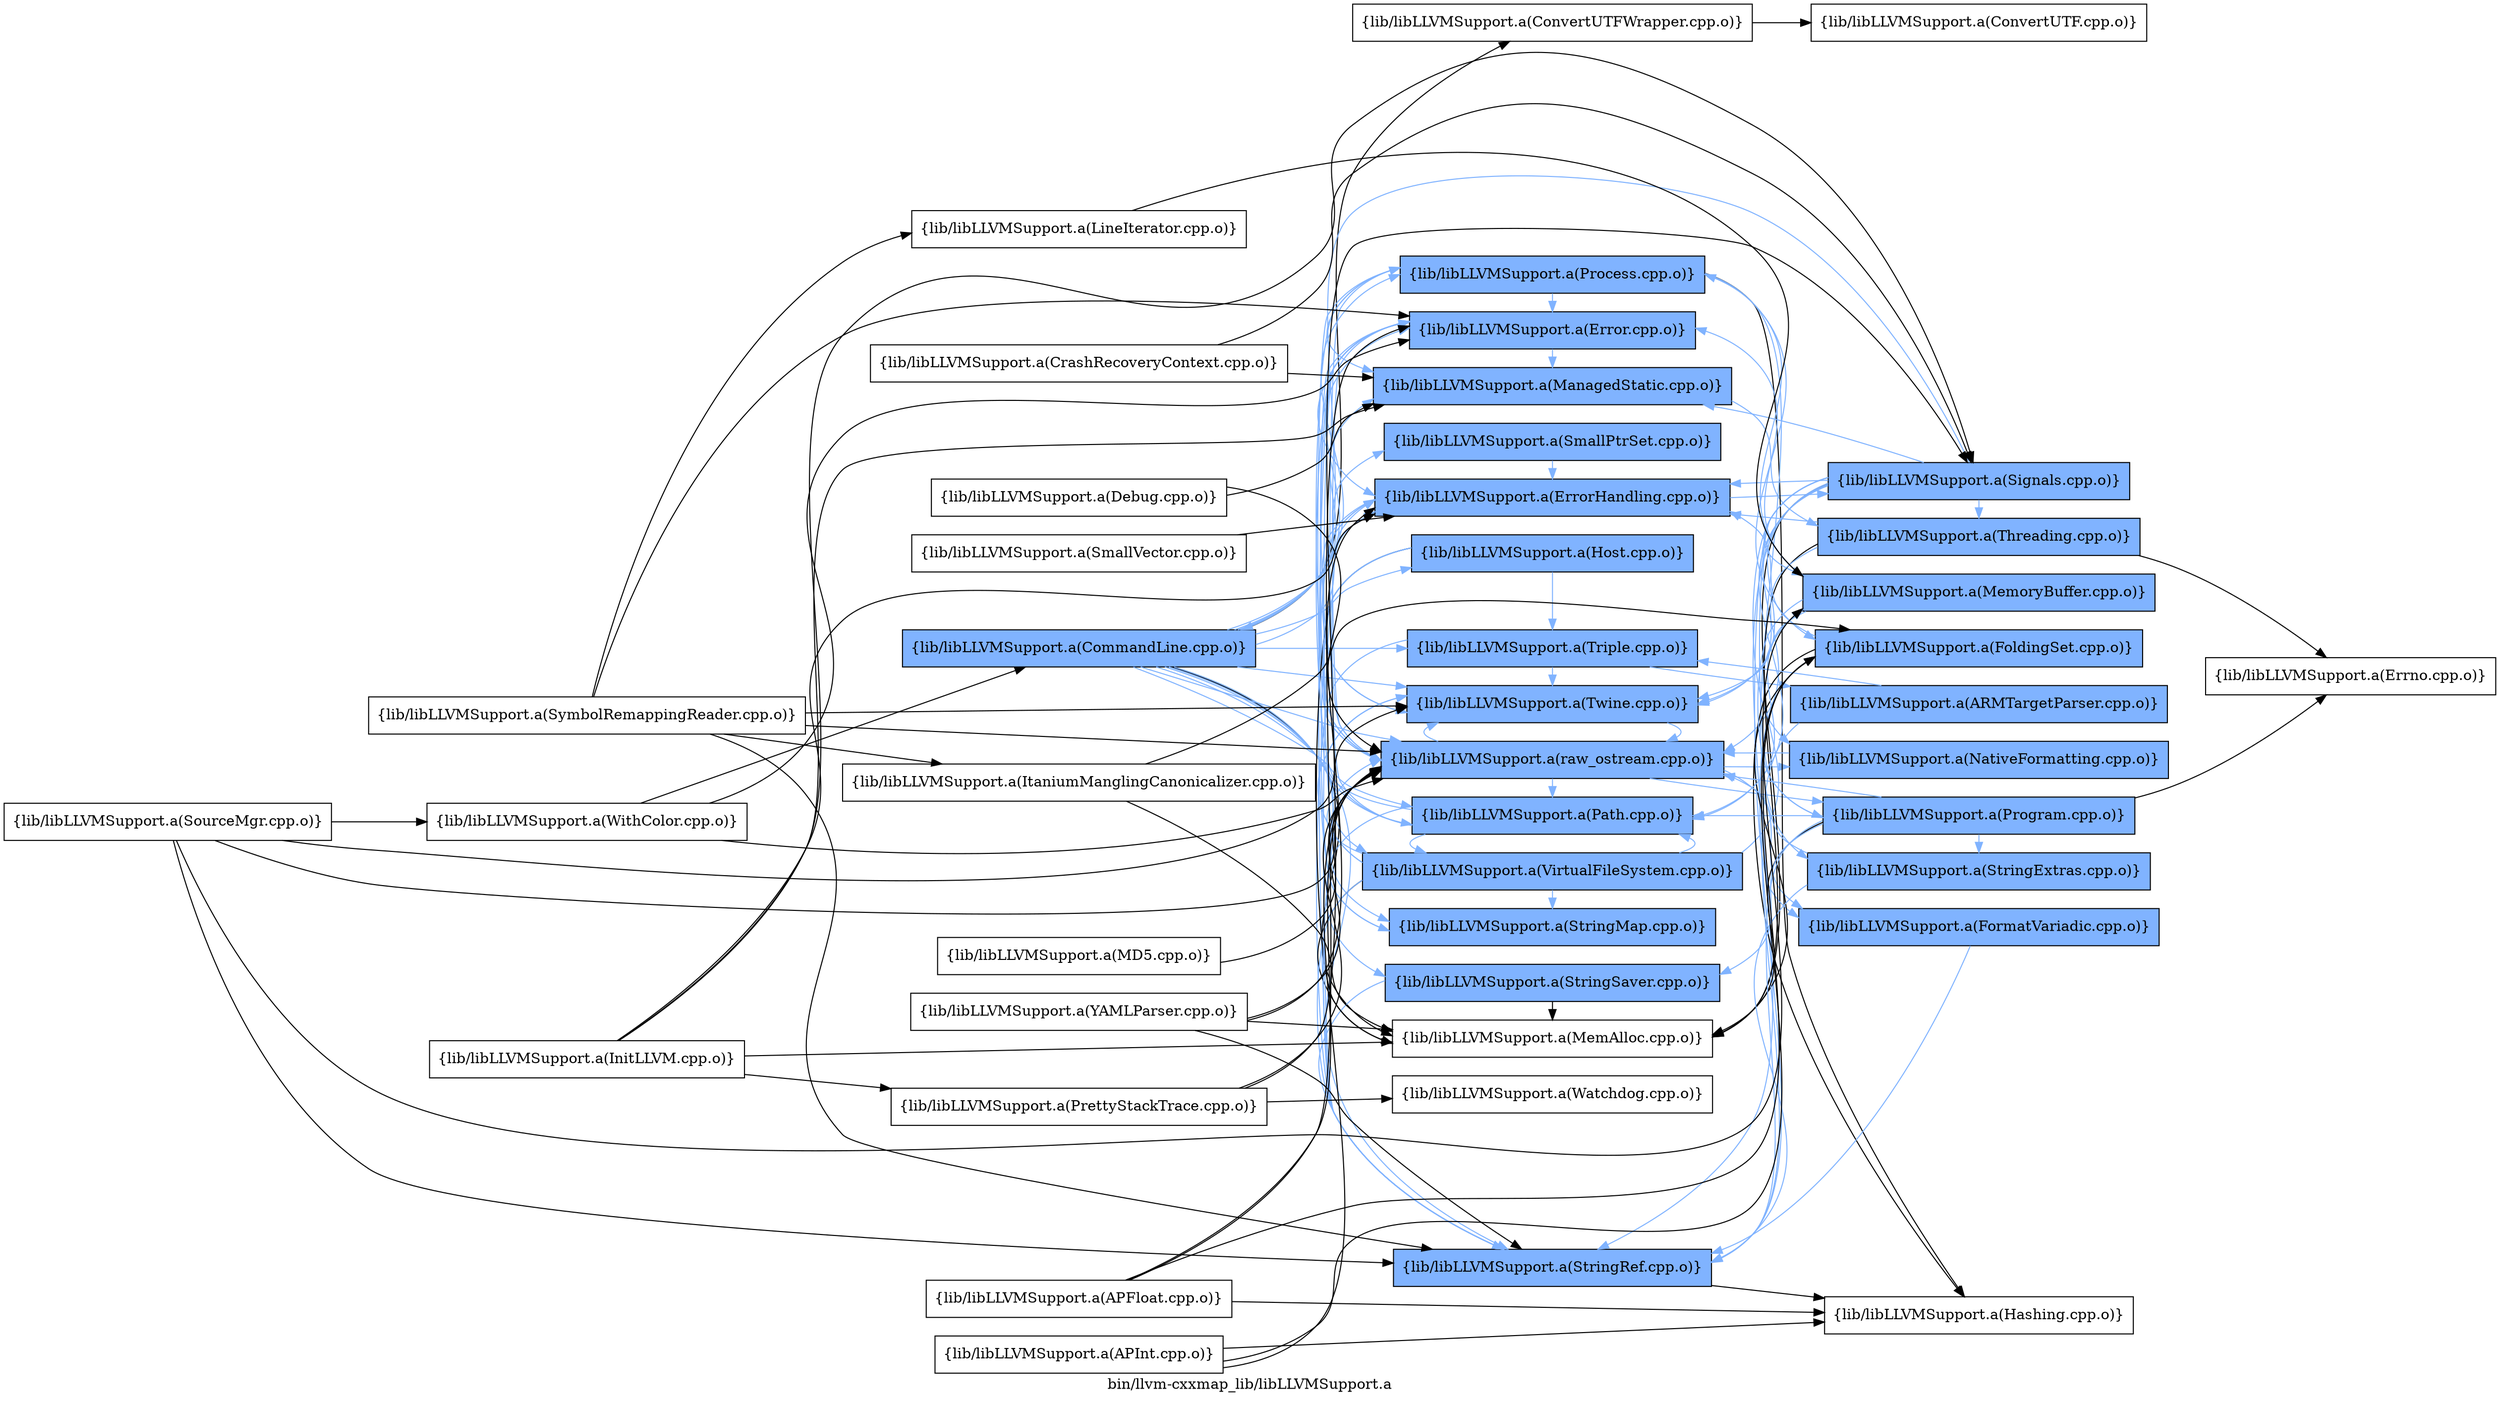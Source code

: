 digraph "bin/llvm-cxxmap_lib/libLLVMSupport.a" {
	label="bin/llvm-cxxmap_lib/libLLVMSupport.a";
	rankdir=LR;
	{ rank=same; Node0x560ad514f178;  }
	{ rank=same; Node0x560ad514e3b8; Node0x560ad514f3f8; Node0x560ad514fb28; Node0x560ad514efe8; Node0x560ad514e7c8; Node0x560ad514e818; Node0x560ad514ed68; Node0x560ad514f998; Node0x560ad514de18; Node0x560ad514e8b8; Node0x560ad514e278; Node0x560ad514f448; Node0x560ad514f1c8; Node0x560ad514dc38; Node0x560ad514e408; Node0x560ad514df58;  }
	{ rank=same; Node0x560ad514d738; Node0x560ad514e368; Node0x560ad514e9f8; Node0x560ad514df08; Node0x560ad514f9e8; Node0x560ad514f538; Node0x560ad514d5a8; Node0x560ad514f8a8; Node0x560ad514d8c8; Node0x560ad514f3a8; Node0x560ad514ebd8;  }
	{ rank=same; Node0x560ad514f178;  }
	{ rank=same; Node0x560ad514e3b8; Node0x560ad514f3f8; Node0x560ad514fb28; Node0x560ad514efe8; Node0x560ad514e7c8; Node0x560ad514e818; Node0x560ad514ed68; Node0x560ad514f998; Node0x560ad514de18; Node0x560ad514e8b8; Node0x560ad514e278; Node0x560ad514f448; Node0x560ad514f1c8; Node0x560ad514dc38; Node0x560ad514e408; Node0x560ad514df58;  }
	{ rank=same; Node0x560ad514d738; Node0x560ad514e368; Node0x560ad514e9f8; Node0x560ad514df08; Node0x560ad514f9e8; Node0x560ad514f538; Node0x560ad514d5a8; Node0x560ad514f8a8; Node0x560ad514d8c8; Node0x560ad514f3a8; Node0x560ad514ebd8;  }

	Node0x560ad514f178 [shape=record,shape=box,group=1,style=filled,fillcolor="0.600000 0.5 1",label="{lib/libLLVMSupport.a(CommandLine.cpp.o)}"];
	Node0x560ad514f178 -> Node0x560ad514e3b8;
	Node0x560ad514f178 -> Node0x560ad514f3f8[color="0.600000 0.5 1"];
	Node0x560ad514f178 -> Node0x560ad514fb28[color="0.600000 0.5 1"];
	Node0x560ad514f178 -> Node0x560ad514efe8[color="0.600000 0.5 1"];
	Node0x560ad514f178 -> Node0x560ad514e7c8;
	Node0x560ad514f178 -> Node0x560ad514e818[color="0.600000 0.5 1"];
	Node0x560ad514f178 -> Node0x560ad514ed68[color="0.600000 0.5 1"];
	Node0x560ad514f178 -> Node0x560ad514f998[color="0.600000 0.5 1"];
	Node0x560ad514f178 -> Node0x560ad514de18[color="0.600000 0.5 1"];
	Node0x560ad514f178 -> Node0x560ad514e8b8[color="0.600000 0.5 1"];
	Node0x560ad514f178 -> Node0x560ad514e278[color="0.600000 0.5 1"];
	Node0x560ad514f178 -> Node0x560ad514f448[color="0.600000 0.5 1"];
	Node0x560ad514f178 -> Node0x560ad514f1c8[color="0.600000 0.5 1"];
	Node0x560ad514f178 -> Node0x560ad514dc38[color="0.600000 0.5 1"];
	Node0x560ad514f178 -> Node0x560ad514e408[color="0.600000 0.5 1"];
	Node0x560ad514f178 -> Node0x560ad514df58[color="0.600000 0.5 1"];
	Node0x560ad514f3f8 [shape=record,shape=box,group=1,style=filled,fillcolor="0.600000 0.5 1",label="{lib/libLLVMSupport.a(Error.cpp.o)}"];
	Node0x560ad514f3f8 -> Node0x560ad514fb28[color="0.600000 0.5 1"];
	Node0x560ad514f3f8 -> Node0x560ad514efe8[color="0.600000 0.5 1"];
	Node0x560ad514f3f8 -> Node0x560ad514e278[color="0.600000 0.5 1"];
	Node0x560ad514f3f8 -> Node0x560ad514f1c8[color="0.600000 0.5 1"];
	Node0x560ad514e0e8 [shape=record,shape=box,group=0,label="{lib/libLLVMSupport.a(InitLLVM.cpp.o)}"];
	Node0x560ad514e0e8 -> Node0x560ad514fb28;
	Node0x560ad514e0e8 -> Node0x560ad514efe8;
	Node0x560ad514e0e8 -> Node0x560ad514e7c8;
	Node0x560ad514e0e8 -> Node0x560ad514f6c8;
	Node0x560ad514e0e8 -> Node0x560ad514e368;
	Node0x560ad514d648 [shape=record,shape=box,group=0,label="{lib/libLLVMSupport.a(ItaniumManglingCanonicalizer.cpp.o)}"];
	Node0x560ad514d648 -> Node0x560ad514df08;
	Node0x560ad514d648 -> Node0x560ad514e7c8;
	Node0x560ad514ed18 [shape=record,shape=box,group=0,label="{lib/libLLVMSupport.a(LineIterator.cpp.o)}"];
	Node0x560ad514ed18 -> Node0x560ad514d5a8;
	Node0x560ad514e7c8 [shape=record,shape=box,group=0,label="{lib/libLLVMSupport.a(MemAlloc.cpp.o)}"];
	Node0x560ad514d5a8 [shape=record,shape=box,group=1,style=filled,fillcolor="0.600000 0.5 1",label="{lib/libLLVMSupport.a(MemoryBuffer.cpp.o)}"];
	Node0x560ad514d5a8 -> Node0x560ad514f3f8[color="0.600000 0.5 1"];
	Node0x560ad514d5a8 -> Node0x560ad514e278[color="0.600000 0.5 1"];
	Node0x560ad514d5a8 -> Node0x560ad514e408[color="0.600000 0.5 1"];
	Node0x560ad514d5a8 -> Node0x560ad514df58[color="0.600000 0.5 1"];
	Node0x560ad514d5a8 -> Node0x560ad514f3a8[color="0.600000 0.5 1"];
	Node0x560ad514e818 [shape=record,shape=box,group=1,style=filled,fillcolor="0.600000 0.5 1",label="{lib/libLLVMSupport.a(SmallPtrSet.cpp.o)}"];
	Node0x560ad514e818 -> Node0x560ad514fb28[color="0.600000 0.5 1"];
	Node0x560ad514de18 [shape=record,shape=box,group=1,style=filled,fillcolor="0.600000 0.5 1",label="{lib/libLLVMSupport.a(StringRef.cpp.o)}"];
	Node0x560ad514de18 -> Node0x560ad514f3f8[color="0.600000 0.5 1"];
	Node0x560ad514de18 -> Node0x560ad514df08[color="0.600000 0.5 1"];
	Node0x560ad514de18 -> Node0x560ad514f9e8;
	Node0x560ad514ef48 [shape=record,shape=box,group=0,label="{lib/libLLVMSupport.a(SymbolRemappingReader.cpp.o)}"];
	Node0x560ad514ef48 -> Node0x560ad514f3f8;
	Node0x560ad514ef48 -> Node0x560ad514d648;
	Node0x560ad514ef48 -> Node0x560ad514ed18;
	Node0x560ad514ef48 -> Node0x560ad514de18;
	Node0x560ad514ef48 -> Node0x560ad514e278;
	Node0x560ad514ef48 -> Node0x560ad514f1c8;
	Node0x560ad514e278 [shape=record,shape=box,group=1,style=filled,fillcolor="0.600000 0.5 1",label="{lib/libLLVMSupport.a(Twine.cpp.o)}"];
	Node0x560ad514e278 -> Node0x560ad514f1c8[color="0.600000 0.5 1"];
	Node0x560ad514db98 [shape=record,shape=box,group=0,label="{lib/libLLVMSupport.a(WithColor.cpp.o)}"];
	Node0x560ad514db98 -> Node0x560ad514f178;
	Node0x560ad514db98 -> Node0x560ad514f3f8;
	Node0x560ad514db98 -> Node0x560ad514f1c8;
	Node0x560ad514f1c8 [shape=record,shape=box,group=1,style=filled,fillcolor="0.600000 0.5 1",label="{lib/libLLVMSupport.a(raw_ostream.cpp.o)}"];
	Node0x560ad514f1c8 -> Node0x560ad514f3f8[color="0.600000 0.5 1"];
	Node0x560ad514f1c8 -> Node0x560ad514fb28[color="0.600000 0.5 1"];
	Node0x560ad514f1c8 -> Node0x560ad514e278[color="0.600000 0.5 1"];
	Node0x560ad514f1c8 -> Node0x560ad514f8a8[color="0.600000 0.5 1"];
	Node0x560ad514f1c8 -> Node0x560ad514d8c8[color="0.600000 0.5 1"];
	Node0x560ad514f1c8 -> Node0x560ad514e408[color="0.600000 0.5 1"];
	Node0x560ad514f1c8 -> Node0x560ad514df58[color="0.600000 0.5 1"];
	Node0x560ad514f1c8 -> Node0x560ad514f3a8[color="0.600000 0.5 1"];
	Node0x560ad514e3b8 [shape=record,shape=box,group=0,label="{lib/libLLVMSupport.a(ConvertUTFWrapper.cpp.o)}"];
	Node0x560ad514e3b8 -> Node0x560ad514d738;
	Node0x560ad514fb28 [shape=record,shape=box,group=1,style=filled,fillcolor="0.600000 0.5 1",label="{lib/libLLVMSupport.a(ErrorHandling.cpp.o)}"];
	Node0x560ad514fb28 -> Node0x560ad514e278[color="0.600000 0.5 1"];
	Node0x560ad514fb28 -> Node0x560ad514f1c8[color="0.600000 0.5 1"];
	Node0x560ad514fb28 -> Node0x560ad514e368[color="0.600000 0.5 1"];
	Node0x560ad514efe8 [shape=record,shape=box,group=1,style=filled,fillcolor="0.600000 0.5 1",label="{lib/libLLVMSupport.a(ManagedStatic.cpp.o)}"];
	Node0x560ad514efe8 -> Node0x560ad514e9f8[color="0.600000 0.5 1"];
	Node0x560ad514ed68 [shape=record,shape=box,group=1,style=filled,fillcolor="0.600000 0.5 1",label="{lib/libLLVMSupport.a(StringMap.cpp.o)}"];
	Node0x560ad514ed68 -> Node0x560ad514fb28[color="0.600000 0.5 1"];
	Node0x560ad514f998 [shape=record,shape=box,group=1,style=filled,fillcolor="0.600000 0.5 1",label="{lib/libLLVMSupport.a(StringSaver.cpp.o)}"];
	Node0x560ad514f998 -> Node0x560ad514e7c8;
	Node0x560ad514f998 -> Node0x560ad514de18[color="0.600000 0.5 1"];
	Node0x560ad514e8b8 [shape=record,shape=box,group=1,style=filled,fillcolor="0.600000 0.5 1",label="{lib/libLLVMSupport.a(Triple.cpp.o)}"];
	Node0x560ad514e8b8 -> Node0x560ad514de18[color="0.600000 0.5 1"];
	Node0x560ad514e8b8 -> Node0x560ad514f538[color="0.600000 0.5 1"];
	Node0x560ad514e8b8 -> Node0x560ad514e278[color="0.600000 0.5 1"];
	Node0x560ad514f448 [shape=record,shape=box,group=1,style=filled,fillcolor="0.600000 0.5 1",label="{lib/libLLVMSupport.a(VirtualFileSystem.cpp.o)}"];
	Node0x560ad514f448 -> Node0x560ad514f3f8[color="0.600000 0.5 1"];
	Node0x560ad514f448 -> Node0x560ad514e7c8;
	Node0x560ad514f448 -> Node0x560ad514d5a8[color="0.600000 0.5 1"];
	Node0x560ad514f448 -> Node0x560ad514ed68[color="0.600000 0.5 1"];
	Node0x560ad514f448 -> Node0x560ad514de18[color="0.600000 0.5 1"];
	Node0x560ad514f448 -> Node0x560ad514e278[color="0.600000 0.5 1"];
	Node0x560ad514f448 -> Node0x560ad514f1c8[color="0.600000 0.5 1"];
	Node0x560ad514f448 -> Node0x560ad514e408[color="0.600000 0.5 1"];
	Node0x560ad514dc38 [shape=record,shape=box,group=1,style=filled,fillcolor="0.600000 0.5 1",label="{lib/libLLVMSupport.a(Host.cpp.o)}"];
	Node0x560ad514dc38 -> Node0x560ad514e7c8;
	Node0x560ad514dc38 -> Node0x560ad514ed68[color="0.600000 0.5 1"];
	Node0x560ad514dc38 -> Node0x560ad514de18[color="0.600000 0.5 1"];
	Node0x560ad514dc38 -> Node0x560ad514e8b8[color="0.600000 0.5 1"];
	Node0x560ad514dc38 -> Node0x560ad514f1c8[color="0.600000 0.5 1"];
	Node0x560ad514e408 [shape=record,shape=box,group=1,style=filled,fillcolor="0.600000 0.5 1",label="{lib/libLLVMSupport.a(Path.cpp.o)}"];
	Node0x560ad514e408 -> Node0x560ad514f3f8[color="0.600000 0.5 1"];
	Node0x560ad514e408 -> Node0x560ad514de18[color="0.600000 0.5 1"];
	Node0x560ad514e408 -> Node0x560ad514e278[color="0.600000 0.5 1"];
	Node0x560ad514e408 -> Node0x560ad514f448[color="0.600000 0.5 1"];
	Node0x560ad514e408 -> Node0x560ad514df58[color="0.600000 0.5 1"];
	Node0x560ad514df58 [shape=record,shape=box,group=1,style=filled,fillcolor="0.600000 0.5 1",label="{lib/libLLVMSupport.a(Process.cpp.o)}"];
	Node0x560ad514df58 -> Node0x560ad514f3f8[color="0.600000 0.5 1"];
	Node0x560ad514df58 -> Node0x560ad514df08[color="0.600000 0.5 1"];
	Node0x560ad514df58 -> Node0x560ad514f9e8;
	Node0x560ad514df58 -> Node0x560ad514efe8[color="0.600000 0.5 1"];
	Node0x560ad514df58 -> Node0x560ad514e408[color="0.600000 0.5 1"];
	Node0x560ad514df58 -> Node0x560ad514ebd8[color="0.600000 0.5 1"];
	Node0x560ad514d738 [shape=record,shape=box,group=0,label="{lib/libLLVMSupport.a(ConvertUTF.cpp.o)}"];
	Node0x560ad514e368 [shape=record,shape=box,group=1,style=filled,fillcolor="0.600000 0.5 1",label="{lib/libLLVMSupport.a(Signals.cpp.o)}"];
	Node0x560ad514e368 -> Node0x560ad514f178[color="0.600000 0.5 1"];
	Node0x560ad514e368 -> Node0x560ad514fb28[color="0.600000 0.5 1"];
	Node0x560ad514e368 -> Node0x560ad514efe8[color="0.600000 0.5 1"];
	Node0x560ad514e368 -> Node0x560ad514e7c8;
	Node0x560ad514e368 -> Node0x560ad514d5a8[color="0.600000 0.5 1"];
	Node0x560ad514e368 -> Node0x560ad514de18[color="0.600000 0.5 1"];
	Node0x560ad514e368 -> Node0x560ad514e278[color="0.600000 0.5 1"];
	Node0x560ad514e368 -> Node0x560ad514f1c8[color="0.600000 0.5 1"];
	Node0x560ad514e368 -> Node0x560ad514f8a8[color="0.600000 0.5 1"];
	Node0x560ad514e368 -> Node0x560ad514d8c8[color="0.600000 0.5 1"];
	Node0x560ad514e368 -> Node0x560ad514e408[color="0.600000 0.5 1"];
	Node0x560ad514e368 -> Node0x560ad514f3a8[color="0.600000 0.5 1"];
	Node0x560ad514e368 -> Node0x560ad514e9f8[color="0.600000 0.5 1"];
	Node0x560ad514ef98 [shape=record,shape=box,group=0,label="{lib/libLLVMSupport.a(Debug.cpp.o)}"];
	Node0x560ad514ef98 -> Node0x560ad514efe8;
	Node0x560ad514ef98 -> Node0x560ad514f1c8;
	Node0x560ad514f6c8 [shape=record,shape=box,group=0,label="{lib/libLLVMSupport.a(PrettyStackTrace.cpp.o)}"];
	Node0x560ad514f6c8 -> Node0x560ad514f1c8;
	Node0x560ad514f6c8 -> Node0x560ad514e368;
	Node0x560ad514f6c8 -> Node0x560ad514f678;
	Node0x560ad514df08 [shape=record,shape=box,group=1,style=filled,fillcolor="0.600000 0.5 1",label="{lib/libLLVMSupport.a(FoldingSet.cpp.o)}"];
	Node0x560ad514df08 -> Node0x560ad514fb28[color="0.600000 0.5 1"];
	Node0x560ad514df08 -> Node0x560ad514f9e8;
	Node0x560ad514df08 -> Node0x560ad514e7c8;
	Node0x560ad514f9e8 [shape=record,shape=box,group=0,label="{lib/libLLVMSupport.a(Hashing.cpp.o)}"];
	Node0x560ad514e9f8 [shape=record,shape=box,group=1,style=filled,fillcolor="0.600000 0.5 1",label="{lib/libLLVMSupport.a(Threading.cpp.o)}"];
	Node0x560ad514e9f8 -> Node0x560ad514fb28[color="0.600000 0.5 1"];
	Node0x560ad514e9f8 -> Node0x560ad514e7c8;
	Node0x560ad514e9f8 -> Node0x560ad514e278[color="0.600000 0.5 1"];
	Node0x560ad514e9f8 -> Node0x560ad514d788;
	Node0x560ad514f3a8 [shape=record,shape=box,group=1,style=filled,fillcolor="0.600000 0.5 1",label="{lib/libLLVMSupport.a(Program.cpp.o)}"];
	Node0x560ad514f3a8 -> Node0x560ad514e7c8;
	Node0x560ad514f3a8 -> Node0x560ad514f998[color="0.600000 0.5 1"];
	Node0x560ad514f3a8 -> Node0x560ad514de18[color="0.600000 0.5 1"];
	Node0x560ad514f3a8 -> Node0x560ad514f1c8[color="0.600000 0.5 1"];
	Node0x560ad514f3a8 -> Node0x560ad514e408[color="0.600000 0.5 1"];
	Node0x560ad514f3a8 -> Node0x560ad514ebd8[color="0.600000 0.5 1"];
	Node0x560ad514f3a8 -> Node0x560ad514d788;
	Node0x560ad514f678 [shape=record,shape=box,group=0,label="{lib/libLLVMSupport.a(Watchdog.cpp.o)}"];
	Node0x560ad514e098 [shape=record,shape=box,group=0,label="{lib/libLLVMSupport.a(SmallVector.cpp.o)}"];
	Node0x560ad514e098 -> Node0x560ad514fb28;
	Node0x560ad514d698 [shape=record,shape=box,group=0,label="{lib/libLLVMSupport.a(APFloat.cpp.o)}"];
	Node0x560ad514d698 -> Node0x560ad514f3f8;
	Node0x560ad514d698 -> Node0x560ad514df08;
	Node0x560ad514d698 -> Node0x560ad514f9e8;
	Node0x560ad514d698 -> Node0x560ad514f1c8;
	Node0x560ad514e228 [shape=record,shape=box,group=0,label="{lib/libLLVMSupport.a(APInt.cpp.o)}"];
	Node0x560ad514e228 -> Node0x560ad514df08;
	Node0x560ad514e228 -> Node0x560ad514f9e8;
	Node0x560ad514e228 -> Node0x560ad514f1c8;
	Node0x560ad514f538 [shape=record,shape=box,group=1,style=filled,fillcolor="0.600000 0.5 1",label="{lib/libLLVMSupport.a(ARMTargetParser.cpp.o)}"];
	Node0x560ad514f538 -> Node0x560ad514de18[color="0.600000 0.5 1"];
	Node0x560ad514f538 -> Node0x560ad514e8b8[color="0.600000 0.5 1"];
	Node0x560ad514fc18 [shape=record,shape=box,group=0,label="{lib/libLLVMSupport.a(SourceMgr.cpp.o)}"];
	Node0x560ad514fc18 -> Node0x560ad514d5a8;
	Node0x560ad514fc18 -> Node0x560ad514de18;
	Node0x560ad514fc18 -> Node0x560ad514e278;
	Node0x560ad514fc18 -> Node0x560ad514db98;
	Node0x560ad514fc18 -> Node0x560ad514f1c8;
	Node0x560ad514e318 [shape=record,shape=box,group=0,label="{lib/libLLVMSupport.a(YAMLParser.cpp.o)}"];
	Node0x560ad514e318 -> Node0x560ad514fb28;
	Node0x560ad514e318 -> Node0x560ad514e7c8;
	Node0x560ad514e318 -> Node0x560ad514de18;
	Node0x560ad514e318 -> Node0x560ad514f1c8;
	Node0x560ad514f8a8 [shape=record,shape=box,group=1,style=filled,fillcolor="0.600000 0.5 1",label="{lib/libLLVMSupport.a(NativeFormatting.cpp.o)}"];
	Node0x560ad514f8a8 -> Node0x560ad514f1c8[color="0.600000 0.5 1"];
	Node0x560ad514d8c8 [shape=record,shape=box,group=1,style=filled,fillcolor="0.600000 0.5 1",label="{lib/libLLVMSupport.a(FormatVariadic.cpp.o)}"];
	Node0x560ad514d8c8 -> Node0x560ad514de18[color="0.600000 0.5 1"];
	Node0x560ad514ea48 [shape=record,shape=box,group=0,label="{lib/libLLVMSupport.a(MD5.cpp.o)}"];
	Node0x560ad514ea48 -> Node0x560ad514f1c8;
	Node0x560ad514ebd8 [shape=record,shape=box,group=1,style=filled,fillcolor="0.600000 0.5 1",label="{lib/libLLVMSupport.a(StringExtras.cpp.o)}"];
	Node0x560ad514ebd8 -> Node0x560ad514de18[color="0.600000 0.5 1"];
	Node0x560ad514ebd8 -> Node0x560ad514f1c8[color="0.600000 0.5 1"];
	Node0x560ad514f858 [shape=record,shape=box,group=0,label="{lib/libLLVMSupport.a(CrashRecoveryContext.cpp.o)}"];
	Node0x560ad514f858 -> Node0x560ad514efe8;
	Node0x560ad514f858 -> Node0x560ad514e368;
	Node0x560ad514d788 [shape=record,shape=box,group=0,label="{lib/libLLVMSupport.a(Errno.cpp.o)}"];
}
